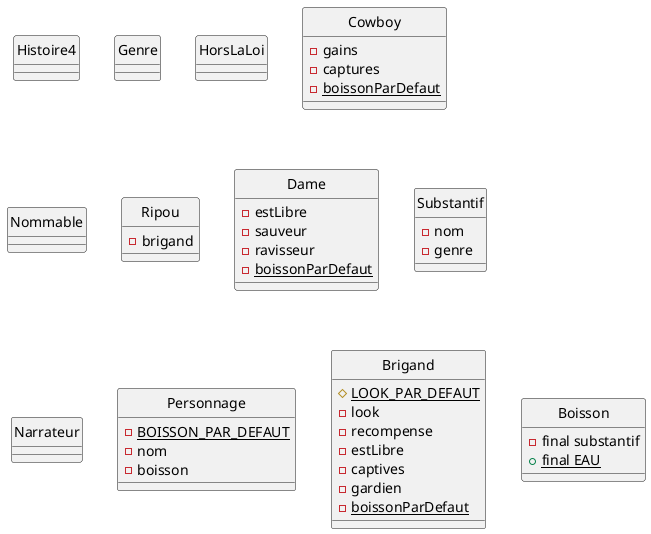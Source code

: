 @startuml
skinparam style strictuml
class Histoire4{ 

 } 
class Genre{ 

 } 
class HorsLaLoi{ 

 } 
class Cowboy{ 
- gains
- captures
- {static} boissonParDefaut

 } 
class Nommable{ 

 } 
class Ripou{ 
- brigand

 } 
class Dame{ 
- estLibre
- sauveur
- ravisseur
- {static} boissonParDefaut

 } 
class Substantif{ 
- nom
- genre

 } 
class Narrateur{ 

 } 
class Personnage{ 
- {static} BOISSON_PAR_DEFAUT
- nom
- boisson

 } 
class Brigand{ 
# {static} LOOK_PAR_DEFAUT
- look
- recompense
- estLibre
- captives
- gardien
- {static} boissonParDefaut

 } 
class Boisson{ 
- final substantif
+ {static} final EAU

 } 
@enduml
